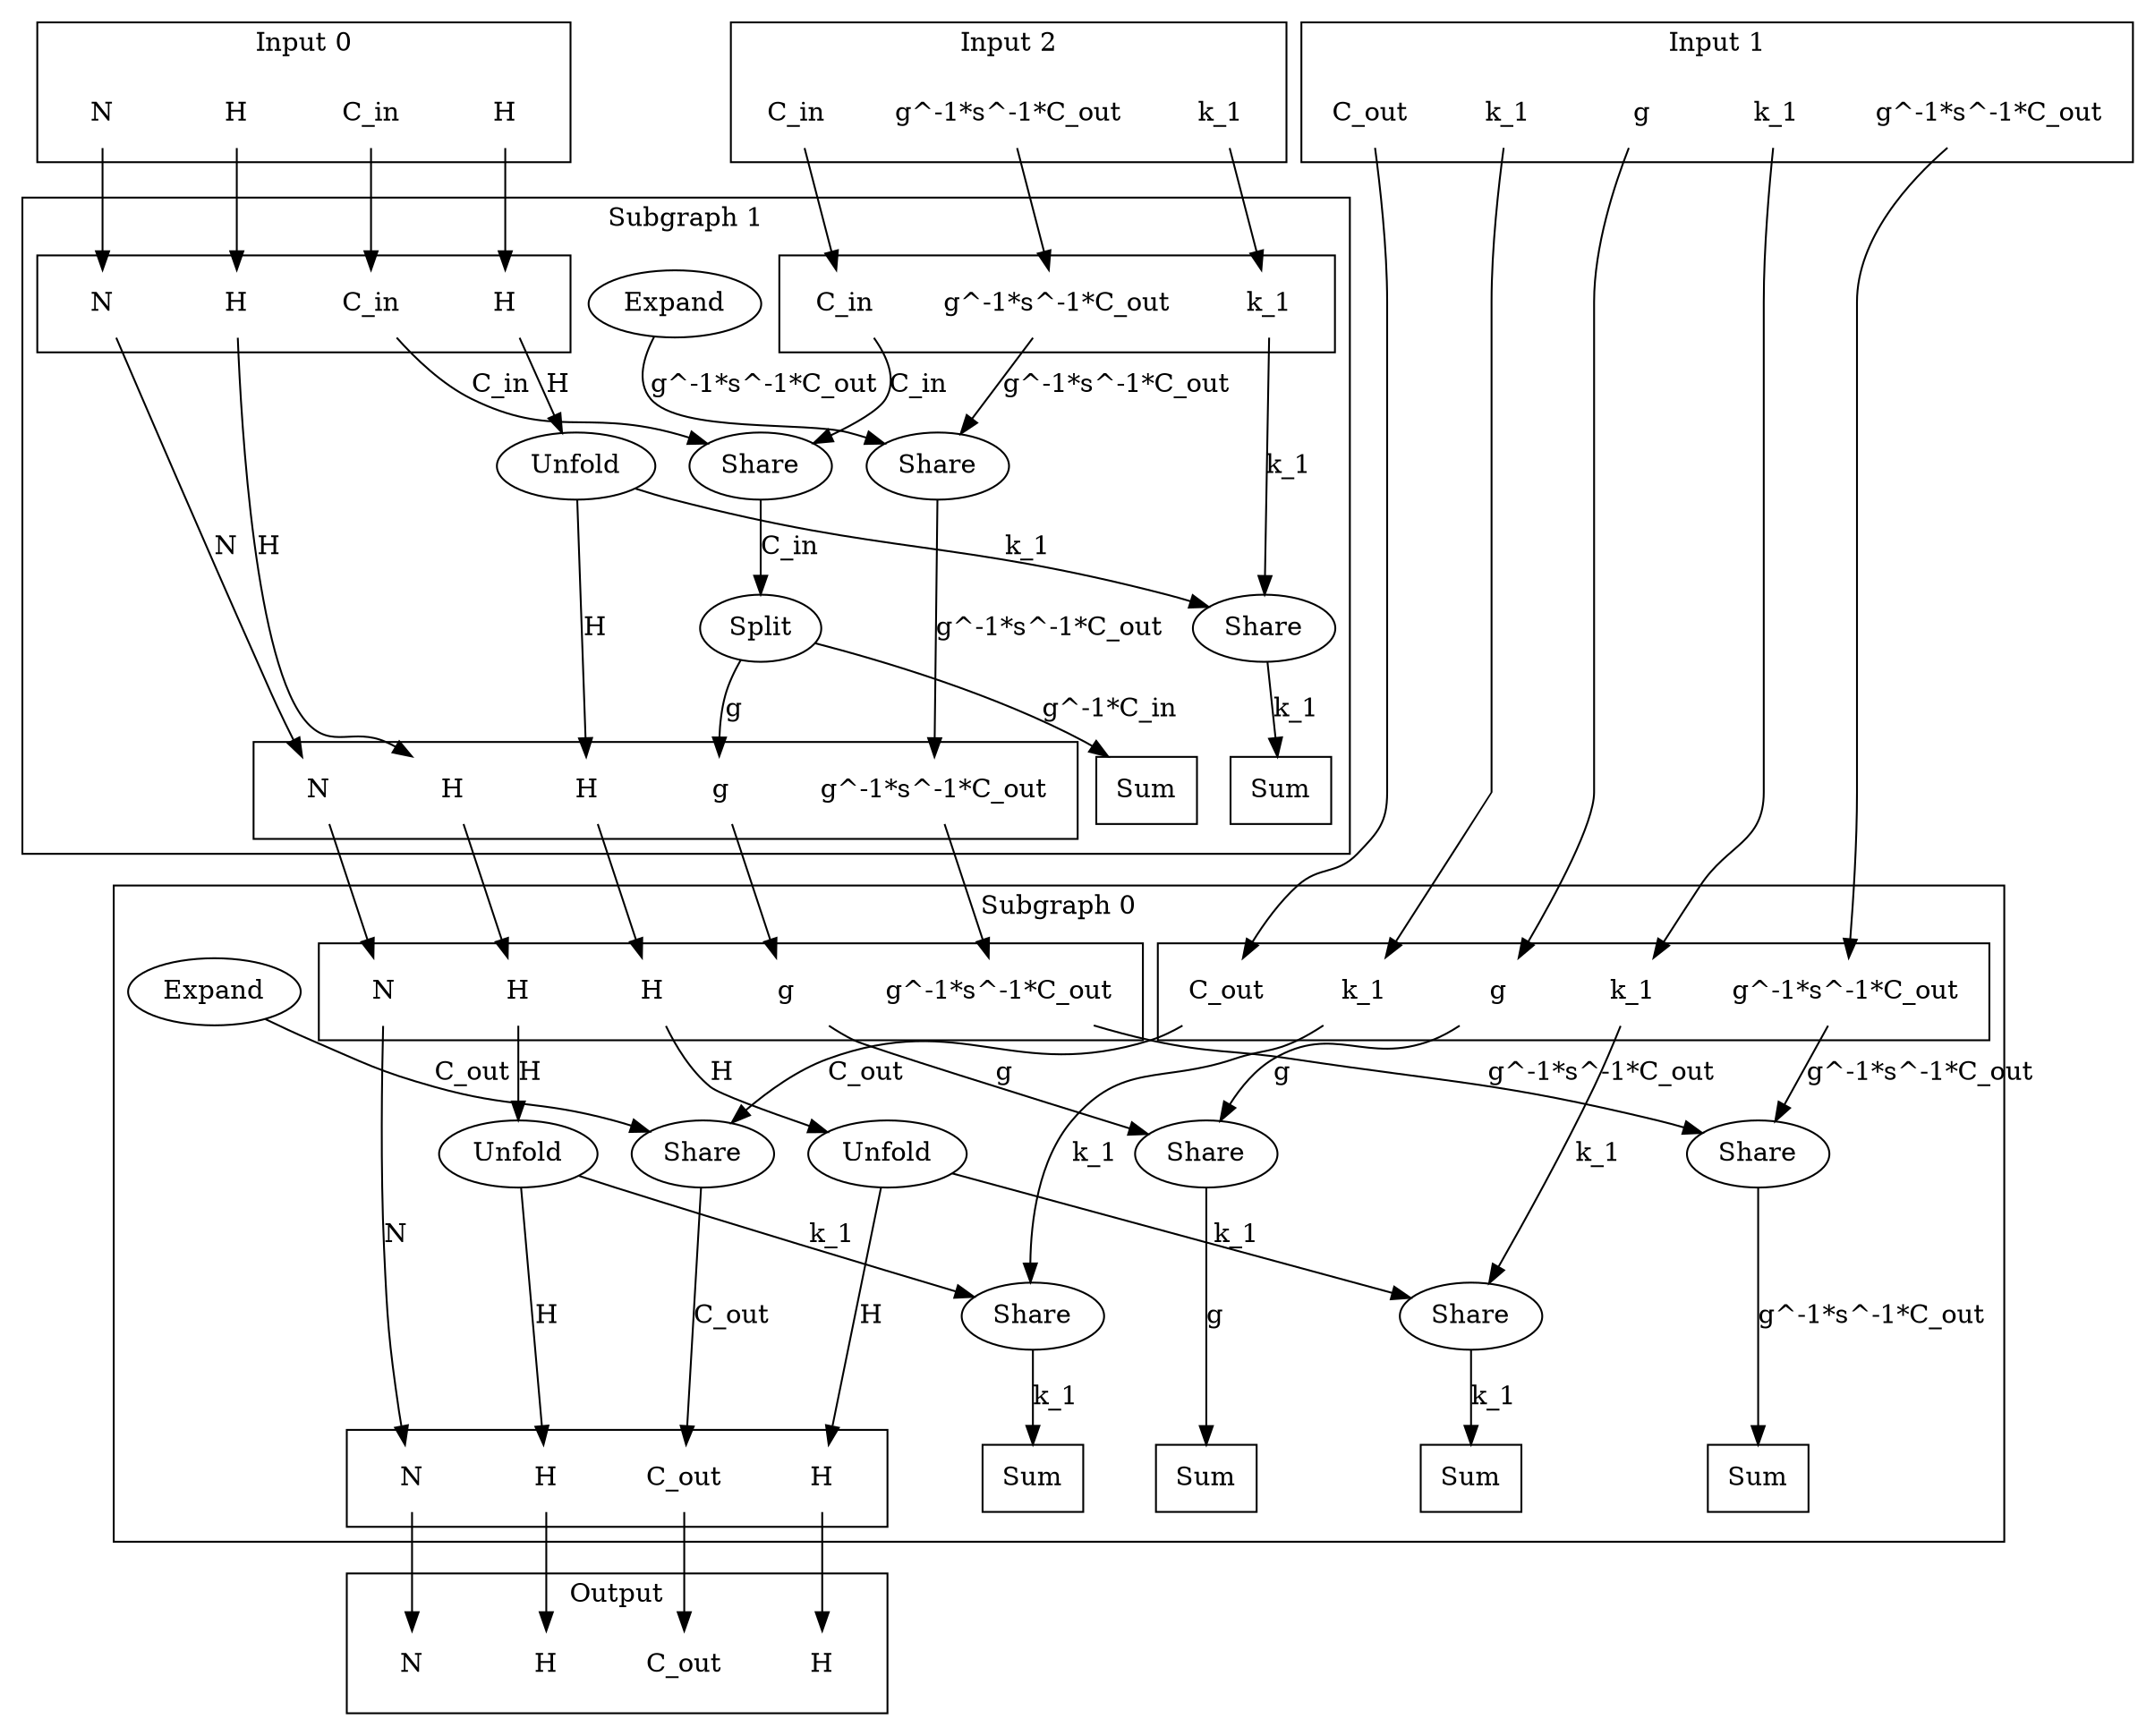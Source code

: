 digraph kernel_manual {
newrank = true;

// Stage tensor.
subgraph cluster_subgraph_0 {
    label = "Subgraph 0";
    // Reductions.
    reduce_0x561f594ee198 [label="Sum", shape=box];
    reduce_0x561f594ee0f8 [label="Sum", shape=box];
    reduce_0x561f594ee110 [label="Sum", shape=box];
    reduce_0x561f594ee250 [label="Sum", shape=box];
    // Output.
    subgraph cluster_subgraph_0_out {
        label = "";
        interface_0_out_0x7ef618000b60 [label="N", shape=none];
        interface_0_out_0x7ef5fc000b60 [label="C_out", shape=none];
        interface_0_out_0x7ef610000b60 [label="H", shape=none];
        interface_0_out_0x7ef60c000b60 [label="H", shape=none];
    }
    {
        rank = same;
        reduce_0x561f594ee198;
        reduce_0x561f594ee0f8;
        reduce_0x561f594ee110;
        reduce_0x561f594ee250;
        interface_0_out_0x7ef618000b60;
        interface_0_out_0x7ef5fc000b60;
        interface_0_out_0x7ef610000b60;
        interface_0_out_0x7ef60c000b60;
    }
    // Input 0.
    subgraph cluster_subgraph_0_in_0 {
        label = "";
        interface_0_in_0x7ef618000b60 [label="N", shape=none];
        interface_0_in_0x561f594eec10 [label="g", shape=none];
        interface_0_in_0x561f594ef528 [label="H", shape=none];
        interface_0_in_0x561f594ef568 [label="H", shape=none];
        interface_0_in_0x561f594eec60 [label="g^-1*s^-1*C_out", shape=none];
    }
    // Input 1.
    subgraph cluster_subgraph_0_in_1 {
        label = "";
        interface_0_in_0x561f594eeb38 [label="C_out", shape=none];
        interface_0_in_0x561f594eec28 [label="g", shape=none];
        interface_0_in_0x561f594eeb88 [label="k_1", shape=none];
        interface_0_in_0x561f594eebd8 [label="k_1", shape=none];
        interface_0_in_0x561f594eec78 [label="g^-1*s^-1*C_out", shape=none];
    }
    {
        rank = same;
        interface_0_in_0x7ef618000b60;
        interface_0_in_0x561f594eec10;
        interface_0_in_0x561f594ef528;
        interface_0_in_0x561f594ef568;
        interface_0_in_0x561f594eec60;
        interface_0_in_0x561f594eeb38;
        interface_0_in_0x561f594eec28;
        interface_0_in_0x561f594eeb88;
        interface_0_in_0x561f594eebd8;
        interface_0_in_0x561f594eec78;
    }
    // Op's.
    op_0x561f594eeb00 [label="Share"];
    op_0x561f594eeb50 [label="Share"];
    op_0x561f594eeba0 [label="Share"];
    op_0x561f594eebf0 [label="Share"];
    op_0x561f594eec40 [label="Share"];
    op_0x561f594ef0b8 [label="Expand"];
    op_0x561f594ef500 [label="Unfold"];
    op_0x561f594ef540 [label="Unfold"];
    // Dimension's.
    op_0x561f594eeb50 -> reduce_0x561f594ee0f8 [label="k_1"];
    op_0x561f594eeba0 -> reduce_0x561f594ee110 [label="k_1"];
    op_0x561f594eebf0 -> reduce_0x561f594ee198 [label="g"];
    op_0x561f594eec40 -> reduce_0x561f594ee250 [label="g^-1*s^-1*C_out"];
    op_0x561f594ef0b8 -> op_0x561f594eeb00 [label="C_out"];
    interface_0_in_0x561f594eeb38 -> op_0x561f594eeb00 [label="C_out"];
    op_0x561f594ef500 -> op_0x561f594eeb50 [label="k_1"];
    interface_0_in_0x561f594eeb88 -> op_0x561f594eeb50 [label="k_1"];
    op_0x561f594ef540 -> op_0x561f594eeba0 [label="k_1"];
    interface_0_in_0x561f594eebd8 -> op_0x561f594eeba0 [label="k_1"];
    interface_0_in_0x561f594eec10 -> op_0x561f594eebf0 [label="g"];
    interface_0_in_0x561f594eec28 -> op_0x561f594eebf0 [label="g"];
    interface_0_in_0x561f594eec60 -> op_0x561f594eec40 [label="g^-1*s^-1*C_out"];
    interface_0_in_0x561f594eec78 -> op_0x561f594eec40 [label="g^-1*s^-1*C_out"];
    interface_0_in_0x561f594ef528 -> op_0x561f594ef500 [label="H"];
    interface_0_in_0x561f594ef568 -> op_0x561f594ef540 [label="H"];
    op_0x561f594eeb00 -> interface_0_out_0x7ef5fc000b60 [label="C_out"];
    op_0x561f594ef540 -> interface_0_out_0x7ef60c000b60 [label="H"];
    op_0x561f594ef500 -> interface_0_out_0x7ef610000b60 [label="H"];
    interface_0_in_0x7ef618000b60 -> interface_0_out_0x7ef618000b60 [label="N"];
}

// Stage tensor.
subgraph cluster_subgraph_1 {
    label = "Subgraph 1";
    // Reductions.
    reduce_0x561f594ee028 [label="Sum", shape=box];
    reduce_0x561f594ee0e0 [label="Sum", shape=box];
    // Output.
    subgraph cluster_subgraph_1_out {
        label = "";
        interface_1_out_0x7ef618000b60 [label="N", shape=none];
        interface_1_out_0x561f594eec10 [label="g", shape=none];
        interface_1_out_0x561f594ef528 [label="H", shape=none];
        interface_1_out_0x561f594ef568 [label="H", shape=none];
        interface_1_out_0x561f594eec60 [label="g^-1*s^-1*C_out", shape=none];
    }
    {
        rank = same;
        reduce_0x561f594ee028;
        reduce_0x561f594ee0e0;
        interface_1_out_0x7ef618000b60;
        interface_1_out_0x561f594eec10;
        interface_1_out_0x561f594ef528;
        interface_1_out_0x561f594ef568;
        interface_1_out_0x561f594eec60;
    }
    // Input 0.
    subgraph cluster_subgraph_1_in_0 {
        label = "";
        interface_1_in_0x7ef618000b60 [label="N", shape=none];
        interface_1_in_0x561f594eed00 [label="C_in", shape=none];
        interface_1_in_0x561f594ef528 [label="H", shape=none];
        interface_1_in_0x561f594ef5a8 [label="H", shape=none];
    }
    // Input 1.
    subgraph cluster_subgraph_1_in_1 {
        label = "";
        interface_1_in_0x561f594eed18 [label="C_in", shape=none];
        interface_1_in_0x561f594eecc8 [label="k_1", shape=none];
        interface_1_in_0x561f594eed68 [label="g^-1*s^-1*C_out", shape=none];
    }
    {
        rank = same;
        interface_1_in_0x7ef618000b60;
        interface_1_in_0x561f594eed00;
        interface_1_in_0x561f594ef528;
        interface_1_in_0x561f594ef5a8;
        interface_1_in_0x561f594eed18;
        interface_1_in_0x561f594eecc8;
        interface_1_in_0x561f594eed68;
    }
    // Op's.
    op_0x561f594eec90 [label="Share"];
    op_0x561f594eece0 [label="Share"];
    op_0x561f594eed30 [label="Share"];
    op_0x561f594ef0d8 [label="Expand"];
    op_0x561f594ef580 [label="Unfold"];
    op_0x561f594ef980 [label="Split"];
    // Dimension's.
    op_0x561f594ef980 -> reduce_0x561f594ee028 [label="g^-1*C_in"];
    op_0x561f594eec90 -> reduce_0x561f594ee0e0 [label="k_1"];
    op_0x561f594ef980 -> interface_1_out_0x561f594eec10 [label="g"];
    op_0x561f594eed30 -> interface_1_out_0x561f594eec60 [label="g^-1*s^-1*C_out"];
    op_0x561f594ef580 -> op_0x561f594eec90 [label="k_1"];
    interface_1_in_0x561f594eecc8 -> op_0x561f594eec90 [label="k_1"];
    interface_1_in_0x561f594eed00 -> op_0x561f594eece0 [label="C_in"];
    interface_1_in_0x561f594eed18 -> op_0x561f594eece0 [label="C_in"];
    op_0x561f594ef0d8 -> op_0x561f594eed30 [label="g^-1*s^-1*C_out"];
    interface_1_in_0x561f594eed68 -> op_0x561f594eed30 [label="g^-1*s^-1*C_out"];
    interface_1_in_0x561f594ef528 -> interface_1_out_0x561f594ef528 [label="H"];
    op_0x561f594ef580 -> interface_1_out_0x561f594ef568 [label="H"];
    interface_1_in_0x561f594ef5a8 -> op_0x561f594ef580 [label="H"];
    op_0x561f594eece0 -> op_0x561f594ef980 [label="C_in"];
    interface_1_in_0x7ef618000b60 -> interface_1_out_0x7ef618000b60 [label="N"];
}

// Input tensor.
subgraph cluster_subgraph_2 {
    label = "Input 0";
    interface_2_out_0x7ef618000b60 [label="N", shape=none];
    interface_2_out_0x561f594eed00 [label="C_in", shape=none];
    interface_2_out_0x561f594ef528 [label="H", shape=none];
    interface_2_out_0x561f594ef5a8 [label="H", shape=none];
}

interface_2_out_0x7ef618000b60 -> interface_1_in_0x7ef618000b60;
interface_2_out_0x561f594eed00 -> interface_1_in_0x561f594eed00;
interface_2_out_0x561f594ef528 -> interface_1_in_0x561f594ef528;
interface_2_out_0x561f594ef5a8 -> interface_1_in_0x561f594ef5a8;

// Input tensor.
subgraph cluster_subgraph_3 {
    label = "Input 2";
    interface_3_out_0x561f594eed18 [label="C_in", shape=none];
    interface_3_out_0x561f594eecc8 [label="k_1", shape=none];
    interface_3_out_0x561f594eed68 [label="g^-1*s^-1*C_out", shape=none];
}

interface_3_out_0x561f594eed18 -> interface_1_in_0x561f594eed18;
interface_3_out_0x561f594eecc8 -> interface_1_in_0x561f594eecc8;
interface_3_out_0x561f594eed68 -> interface_1_in_0x561f594eed68;

interface_1_out_0x7ef618000b60 -> interface_0_in_0x7ef618000b60;
interface_1_out_0x561f594eec10 -> interface_0_in_0x561f594eec10;
interface_1_out_0x561f594ef528 -> interface_0_in_0x561f594ef528;
interface_1_out_0x561f594ef568 -> interface_0_in_0x561f594ef568;
interface_1_out_0x561f594eec60 -> interface_0_in_0x561f594eec60;

// Input tensor.
subgraph cluster_subgraph_4 {
    label = "Input 1";
    interface_4_out_0x561f594eeb38 [label="C_out", shape=none];
    interface_4_out_0x561f594eec28 [label="g", shape=none];
    interface_4_out_0x561f594eeb88 [label="k_1", shape=none];
    interface_4_out_0x561f594eebd8 [label="k_1", shape=none];
    interface_4_out_0x561f594eec78 [label="g^-1*s^-1*C_out", shape=none];
}

interface_4_out_0x561f594eeb38 -> interface_0_in_0x561f594eeb38;
interface_4_out_0x561f594eec28 -> interface_0_in_0x561f594eec28;
interface_4_out_0x561f594eeb88 -> interface_0_in_0x561f594eeb88;
interface_4_out_0x561f594eebd8 -> interface_0_in_0x561f594eebd8;
interface_4_out_0x561f594eec78 -> interface_0_in_0x561f594eec78;

{
    rank = same;
    interface_2_out_0x7ef618000b60;
    interface_2_out_0x561f594eed00;
    interface_2_out_0x561f594ef528;
    interface_2_out_0x561f594ef5a8;
    interface_4_out_0x561f594eeb38;
    interface_4_out_0x561f594eec28;
    interface_4_out_0x561f594eeb88;
    interface_4_out_0x561f594eebd8;
    interface_4_out_0x561f594eec78;
    interface_3_out_0x561f594eed18;
    interface_3_out_0x561f594eecc8;
    interface_3_out_0x561f594eed68;
}
subgraph cluster_subgraph_output {
    label = "Output";
    interface_5_in_0x7ef618000b60 [label="N", shape=none];
    interface_5_in_0x7ef5fc000b60 [label="C_out", shape=none];
    interface_5_in_0x7ef610000b60 [label="H", shape=none];
    interface_5_in_0x7ef60c000b60 [label="H", shape=none];
}
interface_0_out_0x7ef618000b60 -> interface_5_in_0x7ef618000b60;
interface_0_out_0x7ef5fc000b60 -> interface_5_in_0x7ef5fc000b60;
interface_0_out_0x7ef610000b60 -> interface_5_in_0x7ef610000b60;
interface_0_out_0x7ef60c000b60 -> interface_5_in_0x7ef60c000b60;

}
